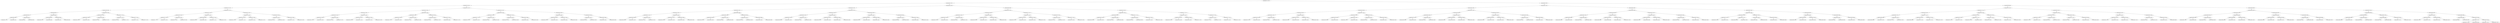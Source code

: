 digraph G{
1686276716 [label="Node{data=[4179, 4179]}"]
1686276716 -> 1615694907
1615694907 [label="Node{data=[3207, 3207]}"]
1615694907 -> 1698494302
1698494302 [label="Node{data=[3130, 3130]}"]
1698494302 -> 1534985305
1534985305 [label="Node{data=[2776, 2776]}"]
1534985305 -> 727659696
727659696 [label="Node{data=[1568, 1568]}"]
727659696 -> 671046068
671046068 [label="Node{data=[986, 986]}"]
671046068 -> 637262866
637262866 [label="Node{data=[982, 982]}"]
637262866 -> 235690040
235690040 [label="Node{data=[980, 980]}"]
235690040 -> 1554257917
1554257917 [label="Node{data=[871, 871]}"]
235690040 -> 21747492
21747492 [label="Node{data=[981, 981]}"]
637262866 -> 2049675347
2049675347 [label="Node{data=[984, 984]}"]
2049675347 -> 378198710
378198710 [label="Node{data=[983, 983]}"]
2049675347 -> 1793928293
1793928293 [label="Node{data=[985, 985]}"]
671046068 -> 901788907
901788907 [label="Node{data=[990, 990]}"]
901788907 -> 332370696
332370696 [label="Node{data=[988, 988]}"]
332370696 -> 1397798061
1397798061 [label="Node{data=[987, 987]}"]
332370696 -> 1348285606
1348285606 [label="Node{data=[989, 989]}"]
901788907 -> 1678648618
1678648618 [label="Node{data=[992, 992]}"]
1678648618 -> 196525424
196525424 [label="Node{data=[991, 991]}"]
1678648618 -> 1570084215
1570084215 [label="Node{data=[993, 993]}"]
727659696 -> 1683255911
1683255911 [label="Node{data=[2768, 2768]}"]
1683255911 -> 1910914226
1910914226 [label="Node{data=[2764, 2764]}"]
1910914226 -> 1325748931
1325748931 [label="Node{data=[2676, 2676]}"]
1325748931 -> 1045059705
1045059705 [label="Node{data=[1834, 1834]}"]
1325748931 -> 2043331229
2043331229 [label="Node{data=[2763, 2763]}"]
1910914226 -> 965309114
965309114 [label="Node{data=[2766, 2766]}"]
965309114 -> 1560263682
1560263682 [label="Node{data=[2765, 2765]}"]
965309114 -> 815443572
815443572 [label="Node{data=[2767, 2767]}"]
1683255911 -> 535514320
535514320 [label="Node{data=[2772, 2772]}"]
535514320 -> 1829105973
1829105973 [label="Node{data=[2770, 2770]}"]
1829105973 -> 1287348027
1287348027 [label="Node{data=[2769, 2769]}"]
1829105973 -> 691515862
691515862 [label="Node{data=[2771, 2771]}"]
535514320 -> 1828713964
1828713964 [label="Node{data=[2774, 2774]}"]
1828713964 -> 783363359
783363359 [label="Node{data=[2773, 2773]}"]
1828713964 -> 946208117
946208117 [label="Node{data=[2775, 2775]}"]
1534985305 -> 742933166
742933166 [label="Node{data=[3114, 3114]}"]
742933166 -> 1066111582
1066111582 [label="Node{data=[2784, 2784]}"]
1066111582 -> 410360165
410360165 [label="Node{data=[2780, 2780]}"]
410360165 -> 267141451
267141451 [label="Node{data=[2778, 2778]}"]
267141451 -> 1633627946
1633627946 [label="Node{data=[2777, 2777]}"]
267141451 -> 35997757
35997757 [label="Node{data=[2779, 2779]}"]
410360165 -> 909072301
909072301 [label="Node{data=[2782, 2782]}"]
909072301 -> 1537519162
1537519162 [label="Node{data=[2781, 2781]}"]
909072301 -> 1134230555
1134230555 [label="Node{data=[2783, 2783]}"]
1066111582 -> 1800810741
1800810741 [label="Node{data=[3110, 3110]}"]
1800810741 -> 663257101
663257101 [label="Node{data=[2950, 2950]}"]
663257101 -> 1495482296
1495482296 [label="Node{data=[2796, 2796]}"]
663257101 -> 1305311907
1305311907 [label="Node{data=[2981, 2981]}"]
1800810741 -> 390478455
390478455 [label="Node{data=[3112, 3112]}"]
390478455 -> 1949128826
1949128826 [label="Node{data=[3111, 3111]}"]
390478455 -> 875784120
875784120 [label="Node{data=[3113, 3113]}"]
742933166 -> 302849023
302849023 [label="Node{data=[3122, 3122]}"]
302849023 -> 884870731
884870731 [label="Node{data=[3118, 3118]}"]
884870731 -> 718171694
718171694 [label="Node{data=[3116, 3116]}"]
718171694 -> 91214440
91214440 [label="Node{data=[3115, 3115]}"]
718171694 -> 2143806425
2143806425 [label="Node{data=[3117, 3117]}"]
884870731 -> 1003451964
1003451964 [label="Node{data=[3120, 3120]}"]
1003451964 -> 1655292021
1655292021 [label="Node{data=[3119, 3119]}"]
1003451964 -> 422486746
422486746 [label="Node{data=[3121, 3121]}"]
302849023 -> 1505186573
1505186573 [label="Node{data=[3126, 3126]}"]
1505186573 -> 420065425
420065425 [label="Node{data=[3124, 3124]}"]
420065425 -> 898589101
898589101 [label="Node{data=[3123, 3123]}"]
420065425 -> 1507540404
1507540404 [label="Node{data=[3125, 3125]}"]
1505186573 -> 974598841
974598841 [label="Node{data=[3128, 3128]}"]
974598841 -> 1850638418
1850638418 [label="Node{data=[3127, 3127]}"]
974598841 -> 537007679
537007679 [label="Node{data=[3129, 3129]}"]
1698494302 -> 540326166
540326166 [label="Node{data=[3175, 3175]}"]
540326166 -> 590726483
590726483 [label="Node{data=[3146, 3146]}"]
590726483 -> 971214199
971214199 [label="Node{data=[3138, 3138]}"]
971214199 -> 157341594
157341594 [label="Node{data=[3134, 3134]}"]
157341594 -> 202974121
202974121 [label="Node{data=[3132, 3132]}"]
202974121 -> 17526820
17526820 [label="Node{data=[3131, 3131]}"]
202974121 -> 614915399
614915399 [label="Node{data=[3133, 3133]}"]
157341594 -> 729092686
729092686 [label="Node{data=[3136, 3136]}"]
729092686 -> 1848928482
1848928482 [label="Node{data=[3135, 3135]}"]
729092686 -> 879013712
879013712 [label="Node{data=[3137, 3137]}"]
971214199 -> 649724030
649724030 [label="Node{data=[3142, 3142]}"]
649724030 -> 626954629
626954629 [label="Node{data=[3140, 3140]}"]
626954629 -> 1751158452
1751158452 [label="Node{data=[3139, 3139]}"]
626954629 -> 2037359303
2037359303 [label="Node{data=[3141, 3141]}"]
649724030 -> 262206564
262206564 [label="Node{data=[3144, 3144]}"]
262206564 -> 1579388588
1579388588 [label="Node{data=[3143, 3143]}"]
262206564 -> 853192434
853192434 [label="Node{data=[3145, 3145]}"]
590726483 -> 908545012
908545012 [label="Node{data=[3154, 3154]}"]
908545012 -> 1051495040
1051495040 [label="Node{data=[3150, 3150]}"]
1051495040 -> 2084058391
2084058391 [label="Node{data=[3148, 3148]}"]
2084058391 -> 460503388
460503388 [label="Node{data=[3147, 3147]}"]
2084058391 -> 394668333
394668333 [label="Node{data=[3149, 3149]}"]
1051495040 -> 1294223831
1294223831 [label="Node{data=[3152, 3152]}"]
1294223831 -> 1888046569
1888046569 [label="Node{data=[3151, 3151]}"]
1294223831 -> 2126492413
2126492413 [label="Node{data=[3153, 3153]}"]
908545012 -> 1490432838
1490432838 [label="Node{data=[3158, 3158]}"]
1490432838 -> 928232314
928232314 [label="Node{data=[3156, 3156]}"]
928232314 -> 219108988
219108988 [label="Node{data=[3155, 3155]}"]
928232314 -> 245642618
245642618 [label="Node{data=[3157, 3157]}"]
1490432838 -> 1736539115
1736539115 [label="Node{data=[3173, 3173]}"]
1736539115 -> 1306778626
1306778626 [label="Node{data=[3159, 3159]}"]
1736539115 -> 984141684
984141684 [label="Node{data=[3174, 3174]}"]
540326166 -> 361243326
361243326 [label="Node{data=[3191, 3191]}"]
361243326 -> 2042256839
2042256839 [label="Node{data=[3183, 3183]}"]
2042256839 -> 711630142
711630142 [label="Node{data=[3179, 3179]}"]
711630142 -> 1455764584
1455764584 [label="Node{data=[3177, 3177]}"]
1455764584 -> 34365916
34365916 [label="Node{data=[3176, 3176]}"]
1455764584 -> 703807551
703807551 [label="Node{data=[3178, 3178]}"]
711630142 -> 1468967762
1468967762 [label="Node{data=[3181, 3181]}"]
1468967762 -> 672637887
672637887 [label="Node{data=[3180, 3180]}"]
1468967762 -> 1240737248
1240737248 [label="Node{data=[3182, 3182]}"]
2042256839 -> 2058712665
2058712665 [label="Node{data=[3187, 3187]}"]
2058712665 -> 1489213030
1489213030 [label="Node{data=[3185, 3185]}"]
1489213030 -> 1297931418
1297931418 [label="Node{data=[3184, 3184]}"]
1489213030 -> 636431348
636431348 [label="Node{data=[3186, 3186]}"]
2058712665 -> 1949931182
1949931182 [label="Node{data=[3189, 3189]}"]
1949931182 -> 814571241
814571241 [label="Node{data=[3188, 3188]}"]
1949931182 -> 463400046
463400046 [label="Node{data=[3190, 3190]}"]
361243326 -> 1198703714
1198703714 [label="Node{data=[3199, 3199]}"]
1198703714 -> 2143729348
2143729348 [label="Node{data=[3195, 3195]}"]
2143729348 -> 635880899
635880899 [label="Node{data=[3193, 3193]}"]
635880899 -> 1232580749
1232580749 [label="Node{data=[3192, 3192]}"]
635880899 -> 410463253
410463253 [label="Node{data=[3194, 3194]}"]
2143729348 -> 1389222217
1389222217 [label="Node{data=[3197, 3197]}"]
1389222217 -> 1100400142
1100400142 [label="Node{data=[3196, 3196]}"]
1389222217 -> 890369385
890369385 [label="Node{data=[3198, 3198]}"]
1198703714 -> 338128986
338128986 [label="Node{data=[3203, 3203]}"]
338128986 -> 672986118
672986118 [label="Node{data=[3201, 3201]}"]
672986118 -> 1607332285
1607332285 [label="Node{data=[3200, 3200]}"]
672986118 -> 1699605904
1699605904 [label="Node{data=[3202, 3202]}"]
338128986 -> 1246229699
1246229699 [label="Node{data=[3205, 3205]}"]
1246229699 -> 95716681
95716681 [label="Node{data=[3204, 3204]}"]
1246229699 -> 893705307
893705307 [label="Node{data=[3206, 3206]}"]
1615694907 -> 1072662030
1072662030 [label="Node{data=[3420, 3420]}"]
1072662030 -> 1249610972
1249610972 [label="Node{data=[3267, 3267]}"]
1249610972 -> 1799673367
1799673367 [label="Node{data=[3251, 3251]}"]
1799673367 -> 2020698400
2020698400 [label="Node{data=[3215, 3215]}"]
2020698400 -> 1005408214
1005408214 [label="Node{data=[3211, 3211]}"]
1005408214 -> 761674011
761674011 [label="Node{data=[3209, 3209]}"]
761674011 -> 1616885454
1616885454 [label="Node{data=[3208, 3208]}"]
761674011 -> 328526732
328526732 [label="Node{data=[3210, 3210]}"]
1005408214 -> 1112970711
1112970711 [label="Node{data=[3213, 3213]}"]
1112970711 -> 1583661671
1583661671 [label="Node{data=[3212, 3212]}"]
1112970711 -> 1125181091
1125181091 [label="Node{data=[3214, 3214]}"]
2020698400 -> 2012003782
2012003782 [label="Node{data=[3219, 3219]}"]
2012003782 -> 23230145
23230145 [label="Node{data=[3217, 3217]}"]
23230145 -> 2037246832
2037246832 [label="Node{data=[3216, 3216]}"]
23230145 -> 1024208640
1024208640 [label="Node{data=[3218, 3218]}"]
2012003782 -> 798799850
798799850 [label="Node{data=[3249, 3249]}"]
798799850 -> 1037703334
1037703334 [label="Node{data=[3248, 3248]}"]
798799850 -> 729436678
729436678 [label="Node{data=[3250, 3250]}"]
1799673367 -> 2010254406
2010254406 [label="Node{data=[3259, 3259]}"]
2010254406 -> 1027331761
1027331761 [label="Node{data=[3255, 3255]}"]
1027331761 -> 1347020440
1347020440 [label="Node{data=[3253, 3253]}"]
1347020440 -> 693789941
693789941 [label="Node{data=[3252, 3252]}"]
1347020440 -> 1317928356
1317928356 [label="Node{data=[3254, 3254]}"]
1027331761 -> 769668250
769668250 [label="Node{data=[3257, 3257]}"]
769668250 -> 847407768
847407768 [label="Node{data=[3256, 3256]}"]
769668250 -> 1216732657
1216732657 [label="Node{data=[3258, 3258]}"]
2010254406 -> 1766091160
1766091160 [label="Node{data=[3263, 3263]}"]
1766091160 -> 1160565966
1160565966 [label="Node{data=[3261, 3261]}"]
1160565966 -> 1692119129
1692119129 [label="Node{data=[3260, 3260]}"]
1160565966 -> 47682406
47682406 [label="Node{data=[3262, 3262]}"]
1766091160 -> 1209344525
1209344525 [label="Node{data=[3265, 3265]}"]
1209344525 -> 1799095653
1799095653 [label="Node{data=[3264, 3264]}"]
1209344525 -> 1381775651
1381775651 [label="Node{data=[3266, 3266]}"]
1249610972 -> 1815006381
1815006381 [label="Node{data=[3327, 3327]}"]
1815006381 -> 231382639
231382639 [label="Node{data=[3319, 3319]}"]
231382639 -> 114730398
114730398 [label="Node{data=[3315, 3315]}"]
114730398 -> 896536902
896536902 [label="Node{data=[3270, 3270]}"]
896536902 -> 799144161
799144161 [label="Node{data=[3268, 3268]}"]
896536902 -> 1992372892
1992372892 [label="Node{data=[3314, 3314]}"]
114730398 -> 1166574479
1166574479 [label="Node{data=[3317, 3317]}"]
1166574479 -> 1892110425
1892110425 [label="Node{data=[3316, 3316]}"]
1166574479 -> 1342298192
1342298192 [label="Node{data=[3318, 3318]}"]
231382639 -> 799757598
799757598 [label="Node{data=[3323, 3323]}"]
799757598 -> 775827359
775827359 [label="Node{data=[3321, 3321]}"]
775827359 -> 1689380761
1689380761 [label="Node{data=[3320, 3320]}"]
775827359 -> 975990791
975990791 [label="Node{data=[3322, 3322]}"]
799757598 -> 1339740665
1339740665 [label="Node{data=[3325, 3325]}"]
1339740665 -> 281501002
281501002 [label="Node{data=[3324, 3324]}"]
1339740665 -> 2074209764
2074209764 [label="Node{data=[3326, 3326]}"]
1815006381 -> 575932127
575932127 [label="Node{data=[3335, 3335]}"]
575932127 -> 991448693
991448693 [label="Node{data=[3331, 3331]}"]
991448693 -> 295659857
295659857 [label="Node{data=[3329, 3329]}"]
295659857 -> 1696954443
1696954443 [label="Node{data=[3328, 3328]}"]
295659857 -> 1741027534
1741027534 [label="Node{data=[3330, 3330]}"]
991448693 -> 509049253
509049253 [label="Node{data=[3333, 3333]}"]
509049253 -> 1961385695
1961385695 [label="Node{data=[3332, 3332]}"]
509049253 -> 985761577
985761577 [label="Node{data=[3334, 3334]}"]
575932127 -> 1921649463
1921649463 [label="Node{data=[3339, 3339]}"]
1921649463 -> 1463144082
1463144082 [label="Node{data=[3337, 3337]}"]
1463144082 -> 1637710861
1637710861 [label="Node{data=[3336, 3336]}"]
1463144082 -> 1465079768
1465079768 [label="Node{data=[3338, 3338]}"]
1921649463 -> 1973562806
1973562806 [label="Node{data=[3415, 3415]}"]
1973562806 -> 203041998
203041998 [label="Node{data=[3395, 3395]}"]
1973562806 -> 107824212
107824212 [label="Node{data=[3419, 3419]}"]
1072662030 -> 1271742166
1271742166 [label="Node{data=[3839, 3839]}"]
1271742166 -> 803628420
803628420 [label="Node{data=[3733, 3733]}"]
803628420 -> 1917276394
1917276394 [label="Node{data=[3428, 3428]}"]
1917276394 -> 509932818
509932818 [label="Node{data=[3424, 3424]}"]
509932818 -> 1014842246
1014842246 [label="Node{data=[3422, 3422]}"]
1014842246 -> 539741128
539741128 [label="Node{data=[3421, 3421]}"]
1014842246 -> 1755520807
1755520807 [label="Node{data=[3423, 3423]}"]
509932818 -> 1364634436
1364634436 [label="Node{data=[3426, 3426]}"]
1364634436 -> 132227995
132227995 [label="Node{data=[3425, 3425]}"]
1364634436 -> 2037013796
2037013796 [label="Node{data=[3427, 3427]}"]
1917276394 -> 163593993
163593993 [label="Node{data=[3432, 3432]}"]
163593993 -> 1839774206
1839774206 [label="Node{data=[3430, 3430]}"]
1839774206 -> 1734292139
1734292139 [label="Node{data=[3429, 3429]}"]
1839774206 -> 1282916377
1282916377 [label="Node{data=[3431, 3431]}"]
163593993 -> 1145542377
1145542377 [label="Node{data=[3434, 3434]}"]
1145542377 -> 1812504790
1812504790 [label="Node{data=[3433, 3433]}"]
1145542377 -> 1918639510
1918639510 [label="Node{data=[3435, 3435]}"]
803628420 -> 5860556
5860556 [label="Node{data=[3741, 3741]}"]
5860556 -> 2018591472
2018591472 [label="Node{data=[3737, 3737]}"]
2018591472 -> 1375093564
1375093564 [label="Node{data=[3735, 3735]}"]
1375093564 -> 1137988665
1137988665 [label="Node{data=[3734, 3734]}"]
1375093564 -> 136347523
136347523 [label="Node{data=[3736, 3736]}"]
2018591472 -> 2048195253
2048195253 [label="Node{data=[3739, 3739]}"]
2048195253 -> 421050728
421050728 [label="Node{data=[3738, 3738]}"]
2048195253 -> 2014069742
2014069742 [label="Node{data=[3740, 3740]}"]
5860556 -> 1943791371
1943791371 [label="Node{data=[3745, 3745]}"]
1943791371 -> 784820887
784820887 [label="Node{data=[3743, 3743]}"]
784820887 -> 1917339102
1917339102 [label="Node{data=[3742, 3742]}"]
784820887 -> 1757506378
1757506378 [label="Node{data=[3744, 3744]}"]
1943791371 -> 1141779174
1141779174 [label="Node{data=[3747, 3747]}"]
1141779174 -> 1367896866
1367896866 [label="Node{data=[3746, 3746]}"]
1141779174 -> 1641986680
1641986680 [label="Node{data=[3748, 3748]}"]
1271742166 -> 44434994
44434994 [label="Node{data=[4163, 4163]}"]
44434994 -> 927614362
927614362 [label="Node{data=[3847, 3847]}"]
927614362 -> 633938226
633938226 [label="Node{data=[3843, 3843]}"]
633938226 -> 835736201
835736201 [label="Node{data=[3841, 3841]}"]
835736201 -> 58021143
58021143 [label="Node{data=[3840, 3840]}"]
835736201 -> 1727440502
1727440502 [label="Node{data=[3842, 3842]}"]
633938226 -> 173722411
173722411 [label="Node{data=[3845, 3845]}"]
173722411 -> 967673075
967673075 [label="Node{data=[3844, 3844]}"]
173722411 -> 282702652
282702652 [label="Node{data=[3846, 3846]}"]
927614362 -> 1129280071
1129280071 [label="Node{data=[4111, 4111]}"]
1129280071 -> 521206422
521206422 [label="Node{data=[3849, 3849]}"]
521206422 -> 1255112603
1255112603 [label="Node{data=[3848, 3848]}"]
521206422 -> 399668653
399668653 [label="Node{data=[3952, 3952]}"]
1129280071 -> 800583770
800583770 [label="Node{data=[4161, 4161]}"]
800583770 -> 929790832
929790832 [label="Node{data=[4160, 4160]}"]
800583770 -> 115992993
115992993 [label="Node{data=[4162, 4162]}"]
44434994 -> 43162572
43162572 [label="Node{data=[4171, 4171]}"]
43162572 -> 305635044
305635044 [label="Node{data=[4167, 4167]}"]
305635044 -> 2129385257
2129385257 [label="Node{data=[4165, 4165]}"]
2129385257 -> 931569076
931569076 [label="Node{data=[4164, 4164]}"]
2129385257 -> 568081523
568081523 [label="Node{data=[4166, 4166]}"]
305635044 -> 263345682
263345682 [label="Node{data=[4169, 4169]}"]
263345682 -> 801151570
801151570 [label="Node{data=[4168, 4168]}"]
263345682 -> 740870435
740870435 [label="Node{data=[4170, 4170]}"]
43162572 -> 1817659249
1817659249 [label="Node{data=[4175, 4175]}"]
1817659249 -> 1908973103
1908973103 [label="Node{data=[4173, 4173]}"]
1908973103 -> 1525778510
1525778510 [label="Node{data=[4172, 4172]}"]
1908973103 -> 813315042
813315042 [label="Node{data=[4174, 4174]}"]
1817659249 -> 1715504723
1715504723 [label="Node{data=[4177, 4177]}"]
1715504723 -> 1397507410
1397507410 [label="Node{data=[4176, 4176]}"]
1715504723 -> 86578317
86578317 [label="Node{data=[4178, 4178]}"]
1686276716 -> 1689113321
1689113321 [label="Node{data=[5567, 5567]}"]
1689113321 -> 104706609
104706609 [label="Node{data=[4657, 4657]}"]
104706609 -> 938086769
938086769 [label="Node{data=[4625, 4625]}"]
938086769 -> 2049631869
2049631869 [label="Node{data=[4263, 4263]}"]
2049631869 -> 1880770891
1880770891 [label="Node{data=[4255, 4255]}"]
1880770891 -> 467521859
467521859 [label="Node{data=[4251, 4251]}"]
467521859 -> 2094738128
2094738128 [label="Node{data=[4249, 4249]}"]
2094738128 -> 1374630456
1374630456 [label="Node{data=[4247, 4247]}"]
2094738128 -> 1931311455
1931311455 [label="Node{data=[4250, 4250]}"]
467521859 -> 113244598
113244598 [label="Node{data=[4253, 4253]}"]
113244598 -> 597155355
597155355 [label="Node{data=[4252, 4252]}"]
113244598 -> 197215907
197215907 [label="Node{data=[4254, 4254]}"]
1880770891 -> 319684869
319684869 [label="Node{data=[4259, 4259]}"]
319684869 -> 1787111579
1787111579 [label="Node{data=[4257, 4257]}"]
1787111579 -> 2013218006
2013218006 [label="Node{data=[4256, 4256]}"]
1787111579 -> 1988813012
1988813012 [label="Node{data=[4258, 4258]}"]
319684869 -> 359649577
359649577 [label="Node{data=[4261, 4261]}"]
359649577 -> 1458430703
1458430703 [label="Node{data=[4260, 4260]}"]
359649577 -> 1538901264
1538901264 [label="Node{data=[4262, 4262]}"]
2049631869 -> 2056524531
2056524531 [label="Node{data=[4617, 4617]}"]
2056524531 -> 286876177
286876177 [label="Node{data=[4613, 4613]}"]
286876177 -> 685375559
685375559 [label="Node{data=[4265, 4265]}"]
685375559 -> 1029624073
1029624073 [label="Node{data=[4264, 4264]}"]
685375559 -> 1736925147
1736925147 [label="Node{data=[4308, 4308]}"]
286876177 -> 1028956368
1028956368 [label="Node{data=[4615, 4615]}"]
1028956368 -> 1165248261
1165248261 [label="Node{data=[4614, 4614]}"]
1028956368 -> 241766459
241766459 [label="Node{data=[4616, 4616]}"]
2056524531 -> 1406005162
1406005162 [label="Node{data=[4621, 4621]}"]
1406005162 -> 1258784547
1258784547 [label="Node{data=[4619, 4619]}"]
1258784547 -> 741125417
741125417 [label="Node{data=[4618, 4618]}"]
1258784547 -> 1786939487
1786939487 [label="Node{data=[4620, 4620]}"]
1406005162 -> 1452182042
1452182042 [label="Node{data=[4623, 4623]}"]
1452182042 -> 566702455
566702455 [label="Node{data=[4622, 4622]}"]
1452182042 -> 1758168451
1758168451 [label="Node{data=[4624, 4624]}"]
938086769 -> 376776885
376776885 [label="Node{data=[4641, 4641]}"]
376776885 -> 873053755
873053755 [label="Node{data=[4633, 4633]}"]
873053755 -> 752713028
752713028 [label="Node{data=[4629, 4629]}"]
752713028 -> 411964097
411964097 [label="Node{data=[4627, 4627]}"]
411964097 -> 662807013
662807013 [label="Node{data=[4626, 4626]}"]
411964097 -> 1577073480
1577073480 [label="Node{data=[4628, 4628]}"]
752713028 -> 426793617
426793617 [label="Node{data=[4631, 4631]}"]
426793617 -> 1895848804
1895848804 [label="Node{data=[4630, 4630]}"]
426793617 -> 1537495592
1537495592 [label="Node{data=[4632, 4632]}"]
873053755 -> 69335151
69335151 [label="Node{data=[4637, 4637]}"]
69335151 -> 522096296
522096296 [label="Node{data=[4635, 4635]}"]
522096296 -> 1823882580
1823882580 [label="Node{data=[4634, 4634]}"]
522096296 -> 368707576
368707576 [label="Node{data=[4636, 4636]}"]
69335151 -> 504592296
504592296 [label="Node{data=[4639, 4639]}"]
504592296 -> 1964228876
1964228876 [label="Node{data=[4638, 4638]}"]
504592296 -> 672276071
672276071 [label="Node{data=[4640, 4640]}"]
376776885 -> 1838287194
1838287194 [label="Node{data=[4649, 4649]}"]
1838287194 -> 1748602231
1748602231 [label="Node{data=[4645, 4645]}"]
1748602231 -> 55126749
55126749 [label="Node{data=[4643, 4643]}"]
55126749 -> 999357941
999357941 [label="Node{data=[4642, 4642]}"]
55126749 -> 1177938692
1177938692 [label="Node{data=[4644, 4644]}"]
1748602231 -> 1648596096
1648596096 [label="Node{data=[4647, 4647]}"]
1648596096 -> 680941015
680941015 [label="Node{data=[4646, 4646]}"]
1648596096 -> 349534821
349534821 [label="Node{data=[4648, 4648]}"]
1838287194 -> 2110905904
2110905904 [label="Node{data=[4653, 4653]}"]
2110905904 -> 63480478
63480478 [label="Node{data=[4651, 4651]}"]
63480478 -> 426403805
426403805 [label="Node{data=[4650, 4650]}"]
63480478 -> 651374791
651374791 [label="Node{data=[4652, 4652]}"]
2110905904 -> 1426086515
1426086515 [label="Node{data=[4655, 4655]}"]
1426086515 -> 320527903
320527903 [label="Node{data=[4654, 4654]}"]
1426086515 -> 1493440302
1493440302 [label="Node{data=[4656, 4656]}"]
104706609 -> 1718505921
1718505921 [label="Node{data=[5309, 5309]}"]
1718505921 -> 837442749
837442749 [label="Node{data=[5293, 5293]}"]
837442749 -> 1950713529
1950713529 [label="Node{data=[4665, 4665]}"]
1950713529 -> 218186360
218186360 [label="Node{data=[4661, 4661]}"]
218186360 -> 427162176
427162176 [label="Node{data=[4659, 4659]}"]
427162176 -> 2056868455
2056868455 [label="Node{data=[4658, 4658]}"]
427162176 -> 573662147
573662147 [label="Node{data=[4660, 4660]}"]
218186360 -> 623175551
623175551 [label="Node{data=[4663, 4663]}"]
623175551 -> 330673761
330673761 [label="Node{data=[4662, 4662]}"]
623175551 -> 588241946
588241946 [label="Node{data=[4664, 4664]}"]
1950713529 -> 168398019
168398019 [label="Node{data=[4953, 4953]}"]
168398019 -> 143953378
143953378 [label="Node{data=[4667, 4667]}"]
143953378 -> 913112119
913112119 [label="Node{data=[4666, 4666]}"]
143953378 -> 1809713644
1809713644 [label="Node{data=[4668, 4668]}"]
168398019 -> 771223488
771223488 [label="Node{data=[5190, 5190]}"]
771223488 -> 18914305
18914305 [label="Node{data=[4992, 4992]}"]
771223488 -> 1350321494
1350321494 [label="Node{data=[5273, 5273]}"]
837442749 -> 1274460124
1274460124 [label="Node{data=[5301, 5301]}"]
1274460124 -> 1500371085
1500371085 [label="Node{data=[5297, 5297]}"]
1500371085 -> 1546159925
1546159925 [label="Node{data=[5295, 5295]}"]
1546159925 -> 1858879251
1858879251 [label="Node{data=[5294, 5294]}"]
1546159925 -> 276442433
276442433 [label="Node{data=[5296, 5296]}"]
1500371085 -> 669263475
669263475 [label="Node{data=[5299, 5299]}"]
669263475 -> 1064111253
1064111253 [label="Node{data=[5298, 5298]}"]
669263475 -> 810981580
810981580 [label="Node{data=[5300, 5300]}"]
1274460124 -> 1896328098
1896328098 [label="Node{data=[5305, 5305]}"]
1896328098 -> 2002177103
2002177103 [label="Node{data=[5303, 5303]}"]
2002177103 -> 537427860
537427860 [label="Node{data=[5302, 5302]}"]
2002177103 -> 605815713
605815713 [label="Node{data=[5304, 5304]}"]
1896328098 -> 1745544763
1745544763 [label="Node{data=[5307, 5307]}"]
1745544763 -> 696216513
696216513 [label="Node{data=[5306, 5306]}"]
1745544763 -> 1248347557
1248347557 [label="Node{data=[5308, 5308]}"]
1718505921 -> 246240834
246240834 [label="Node{data=[5551, 5551]}"]
246240834 -> 833180306
833180306 [label="Node{data=[5432, 5432]}"]
833180306 -> 1666848261
1666848261 [label="Node{data=[5342, 5342]}"]
1666848261 -> 1805066918
1805066918 [label="Node{data=[5311, 5311]}"]
1805066918 -> 267155152
267155152 [label="Node{data=[5310, 5310]}"]
1805066918 -> 1957333117
1957333117 [label="Node{data=[5337, 5337]}"]
1666848261 -> 1198740179
1198740179 [label="Node{data=[5371, 5371]}"]
1198740179 -> 354667145
354667145 [label="Node{data=[5369, 5369]}"]
1198740179 -> 2031449099
2031449099 [label="Node{data=[5387, 5387]}"]
833180306 -> 1507648052
1507648052 [label="Node{data=[5547, 5547]}"]
1507648052 -> 82105878
82105878 [label="Node{data=[5544, 5544]}"]
82105878 -> 253240193
253240193 [label="Node{data=[5446, 5446]}"]
82105878 -> 1577036613
1577036613 [label="Node{data=[5546, 5546]}"]
1507648052 -> 1661747084
1661747084 [label="Node{data=[5549, 5549]}"]
1661747084 -> 1098518941
1098518941 [label="Node{data=[5548, 5548]}"]
1661747084 -> 254813720
254813720 [label="Node{data=[5550, 5550]}"]
246240834 -> 800395576
800395576 [label="Node{data=[5559, 5559]}"]
800395576 -> 768060189
768060189 [label="Node{data=[5555, 5555]}"]
768060189 -> 1008771521
1008771521 [label="Node{data=[5553, 5553]}"]
1008771521 -> 841892027
841892027 [label="Node{data=[5552, 5552]}"]
1008771521 -> 890612503
890612503 [label="Node{data=[5554, 5554]}"]
768060189 -> 630878699
630878699 [label="Node{data=[5557, 5557]}"]
630878699 -> 479064624
479064624 [label="Node{data=[5556, 5556]}"]
630878699 -> 1558594178
1558594178 [label="Node{data=[5558, 5558]}"]
800395576 -> 1144198938
1144198938 [label="Node{data=[5563, 5563]}"]
1144198938 -> 852505438
852505438 [label="Node{data=[5561, 5561]}"]
852505438 -> 1103059782
1103059782 [label="Node{data=[5560, 5560]}"]
852505438 -> 790885281
790885281 [label="Node{data=[5562, 5562]}"]
1144198938 -> 1945418392
1945418392 [label="Node{data=[5565, 5565]}"]
1945418392 -> 1074609531
1074609531 [label="Node{data=[5564, 5564]}"]
1945418392 -> 2077436759
2077436759 [label="Node{data=[5566, 5566]}"]
1689113321 -> 1264410999
1264410999 [label="Node{data=[8598, 8598]}"]
1264410999 -> 497758974
497758974 [label="Node{data=[5767, 5767]}"]
497758974 -> 887366357
887366357 [label="Node{data=[5721, 5721]}"]
887366357 -> 1452228237
1452228237 [label="Node{data=[5575, 5575]}"]
1452228237 -> 1987685362
1987685362 [label="Node{data=[5571, 5571]}"]
1987685362 -> 847338241
847338241 [label="Node{data=[5569, 5569]}"]
847338241 -> 661009678
661009678 [label="Node{data=[5568, 5568]}"]
847338241 -> 145886265
145886265 [label="Node{data=[5570, 5570]}"]
1987685362 -> 858722534
858722534 [label="Node{data=[5573, 5573]}"]
858722534 -> 198053073
198053073 [label="Node{data=[5572, 5572]}"]
858722534 -> 496404195
496404195 [label="Node{data=[5574, 5574]}"]
1452228237 -> 98402988
98402988 [label="Node{data=[5717, 5717]}"]
98402988 -> 1321077457
1321077457 [label="Node{data=[5610, 5610]}"]
1321077457 -> 896352083
896352083 [label="Node{data=[5606, 5606]}"]
1321077457 -> 484775555
484775555 [label="Node{data=[5716, 5716]}"]
98402988 -> 1975791441
1975791441 [label="Node{data=[5719, 5719]}"]
1975791441 -> 1259490234
1259490234 [label="Node{data=[5718, 5718]}"]
1975791441 -> 391737900
391737900 [label="Node{data=[5720, 5720]}"]
887366357 -> 599539530
599539530 [label="Node{data=[5729, 5729]}"]
599539530 -> 2002133707
2002133707 [label="Node{data=[5725, 5725]}"]
2002133707 -> 784398336
784398336 [label="Node{data=[5723, 5723]}"]
784398336 -> 1918121958
1918121958 [label="Node{data=[5722, 5722]}"]
784398336 -> 818937993
818937993 [label="Node{data=[5724, 5724]}"]
2002133707 -> 1985362978
1985362978 [label="Node{data=[5727, 5727]}"]
1985362978 -> 1610603024
1610603024 [label="Node{data=[5726, 5726]}"]
1985362978 -> 205995278
205995278 [label="Node{data=[5728, 5728]}"]
599539530 -> 1008967751
1008967751 [label="Node{data=[5733, 5733]}"]
1008967751 -> 2077437133
2077437133 [label="Node{data=[5731, 5731]}"]
2077437133 -> 1516062461
1516062461 [label="Node{data=[5730, 5730]}"]
2077437133 -> 1875357685
1875357685 [label="Node{data=[5732, 5732]}"]
1008967751 -> 1313283026
1313283026 [label="Node{data=[5735, 5735]}"]
1313283026 -> 747697043
747697043 [label="Node{data=[5734, 5734]}"]
1313283026 -> 474620498
474620498 [label="Node{data=[5736, 5736]}"]
497758974 -> 1319149097
1319149097 [label="Node{data=[8210, 8210]}"]
1319149097 -> 953124260
953124260 [label="Node{data=[7625, 7625]}"]
953124260 -> 334034245
334034245 [label="Node{data=[6187, 6187]}"]
334034245 -> 1593642456
1593642456 [label="Node{data=[6115, 6115]}"]
1593642456 -> 350654968
350654968 [label="Node{data=[5778, 5778]}"]
1593642456 -> 1354810469
1354810469 [label="Node{data=[6127, 6127]}"]
334034245 -> 72765925
72765925 [label="Node{data=[7485, 7485]}"]
72765925 -> 854794106
854794106 [label="Node{data=[6280, 6280]}"]
72765925 -> 305803661
305803661 [label="Node{data=[7580, 7580]}"]
953124260 -> 1150237763
1150237763 [label="Node{data=[8010, 8010]}"]
1150237763 -> 1918932046
1918932046 [label="Node{data=[7877, 7877]}"]
1918932046 -> 1480744375
1480744375 [label="Node{data=[7648, 7648]}"]
1918932046 -> 456636779
456636779 [label="Node{data=[7908, 7908]}"]
1150237763 -> 644342634
644342634 [label="Node{data=[8208, 8208]}"]
644342634 -> 1356058892
1356058892 [label="Node{data=[8039, 8039]}"]
644342634 -> 439779652
439779652 [label="Node{data=[8209, 8209]}"]
1319149097 -> 1022136200
1022136200 [label="Node{data=[8218, 8218]}"]
1022136200 -> 621369292
621369292 [label="Node{data=[8214, 8214]}"]
621369292 -> 1797044688
1797044688 [label="Node{data=[8212, 8212]}"]
1797044688 -> 1158555990
1158555990 [label="Node{data=[8211, 8211]}"]
1797044688 -> 491159216
491159216 [label="Node{data=[8213, 8213]}"]
621369292 -> 1923018211
1923018211 [label="Node{data=[8216, 8216]}"]
1923018211 -> 2093095001
2093095001 [label="Node{data=[8215, 8215]}"]
1923018211 -> 1219676686
1219676686 [label="Node{data=[8217, 8217]}"]
1022136200 -> 1722781270
1722781270 [label="Node{data=[8222, 8222]}"]
1722781270 -> 1666946709
1666946709 [label="Node{data=[8220, 8220]}"]
1666946709 -> 255285879
255285879 [label="Node{data=[8219, 8219]}"]
1666946709 -> 1359680293
1359680293 [label="Node{data=[8221, 8221]}"]
1722781270 -> 1263336044
1263336044 [label="Node{data=[8224, 8224]}"]
1263336044 -> 1956393646
1956393646 [label="Node{data=[8223, 8223]}"]
1263336044 -> 1095576232
1095576232 [label="Node{data=[8595, 8595]}"]
1264410999 -> 1222024095
1222024095 [label="Node{data=[8658, 8658]}"]
1222024095 -> 1692764019
1692764019 [label="Node{data=[8642, 8642]}"]
1692764019 -> 1912193027
1912193027 [label="Node{data=[8634, 8634]}"]
1912193027 -> 1498004734
1498004734 [label="Node{data=[8630, 8630]}"]
1498004734 -> 624938539
624938539 [label="Node{data=[8628, 8628]}"]
624938539 -> 1839799264
1839799264 [label="Node{data=[8627, 8627]}"]
624938539 -> 1391404942
1391404942 [label="Node{data=[8629, 8629]}"]
1498004734 -> 1188417377
1188417377 [label="Node{data=[8632, 8632]}"]
1188417377 -> 499126022
499126022 [label="Node{data=[8631, 8631]}"]
1188417377 -> 940798277
940798277 [label="Node{data=[8633, 8633]}"]
1912193027 -> 334230174
334230174 [label="Node{data=[8638, 8638]}"]
334230174 -> 2066585925
2066585925 [label="Node{data=[8636, 8636]}"]
2066585925 -> 1711804697
1711804697 [label="Node{data=[8635, 8635]}"]
2066585925 -> 1160957380
1160957380 [label="Node{data=[8637, 8637]}"]
334230174 -> 151107838
151107838 [label="Node{data=[8640, 8640]}"]
151107838 -> 519171882
519171882 [label="Node{data=[8639, 8639]}"]
151107838 -> 953660724
953660724 [label="Node{data=[8641, 8641]}"]
1692764019 -> 1800934151
1800934151 [label="Node{data=[8650, 8650]}"]
1800934151 -> 1872400602
1872400602 [label="Node{data=[8646, 8646]}"]
1872400602 -> 2122558140
2122558140 [label="Node{data=[8644, 8644]}"]
2122558140 -> 2079907405
2079907405 [label="Node{data=[8643, 8643]}"]
2122558140 -> 1351821854
1351821854 [label="Node{data=[8645, 8645]}"]
1872400602 -> 1798601878
1798601878 [label="Node{data=[8648, 8648]}"]
1798601878 -> 134348038
134348038 [label="Node{data=[8647, 8647]}"]
1798601878 -> 892748029
892748029 [label="Node{data=[8649, 8649]}"]
1800934151 -> 2084331423
2084331423 [label="Node{data=[8654, 8654]}"]
2084331423 -> 883186754
883186754 [label="Node{data=[8652, 8652]}"]
883186754 -> 860515869
860515869 [label="Node{data=[8651, 8651]}"]
883186754 -> 888987937
888987937 [label="Node{data=[8653, 8653]}"]
2084331423 -> 706904198
706904198 [label="Node{data=[8656, 8656]}"]
706904198 -> 1022529484
1022529484 [label="Node{data=[8655, 8655]}"]
706904198 -> 1546134729
1546134729 [label="Node{data=[8657, 8657]}"]
1222024095 -> 252588932
252588932 [label="Node{data=[8674, 8674]}"]
252588932 -> 823571539
823571539 [label="Node{data=[8666, 8666]}"]
823571539 -> 431145298
431145298 [label="Node{data=[8662, 8662]}"]
431145298 -> 77705409
77705409 [label="Node{data=[8660, 8660]}"]
77705409 -> 2060263874
2060263874 [label="Node{data=[8659, 8659]}"]
77705409 -> 2122168036
2122168036 [label="Node{data=[8661, 8661]}"]
431145298 -> 1909084200
1909084200 [label="Node{data=[8664, 8664]}"]
1909084200 -> 2019869032
2019869032 [label="Node{data=[8663, 8663]}"]
1909084200 -> 1806970007
1806970007 [label="Node{data=[8665, 8665]}"]
823571539 -> 2028826003
2028826003 [label="Node{data=[8670, 8670]}"]
2028826003 -> 1535457718
1535457718 [label="Node{data=[8668, 8668]}"]
1535457718 -> 87350319
87350319 [label="Node{data=[8667, 8667]}"]
1535457718 -> 1336838282
1336838282 [label="Node{data=[8669, 8669]}"]
2028826003 -> 1547494681
1547494681 [label="Node{data=[8672, 8672]}"]
1547494681 -> 772161441
772161441 [label="Node{data=[8671, 8671]}"]
1547494681 -> 233855978
233855978 [label="Node{data=[8673, 8673]}"]
252588932 -> 916551686
916551686 [label="Node{data=[8682, 8682]}"]
916551686 -> 227428326
227428326 [label="Node{data=[8678, 8678]}"]
227428326 -> 317360833
317360833 [label="Node{data=[8676, 8676]}"]
317360833 -> 499825789
499825789 [label="Node{data=[8675, 8675]}"]
317360833 -> 546735754
546735754 [label="Node{data=[8677, 8677]}"]
227428326 -> 1599624201
1599624201 [label="Node{data=[8680, 8680]}"]
1599624201 -> 421687713
421687713 [label="Node{data=[8679, 8679]}"]
1599624201 -> 1371738028
1371738028 [label="Node{data=[8681, 8681]}"]
916551686 -> 1165320648
1165320648 [label="Node{data=[8686, 8686]}"]
1165320648 -> 1485872499
1485872499 [label="Node{data=[8684, 8684]}"]
1485872499 -> 1379225785
1379225785 [label="Node{data=[8683, 8683]}"]
1485872499 -> 457349948
457349948 [label="Node{data=[8685, 8685]}"]
1165320648 -> 1968685757
1968685757 [label="Node{data=[9154, 9154]}"]
1968685757 -> 695251553
695251553 [label="Node{data=[8713, 8713]}"]
695251553 -> 1371053934
1371053934 [label="Node{data=[8712, 8712]}"]
695251553 -> 1579971870
1579971870 [label="Node{data=[9062, 9062]}"]
1968685757 -> 363140684
363140684 [label="Node{data=[9785, 9785]}"]
363140684 -> 971660579
971660579 [label="Node{data=[9377, 9377]}"]
363140684 -> 742192799
742192799 [label="Node{data=[9871, 9871]}"]
}